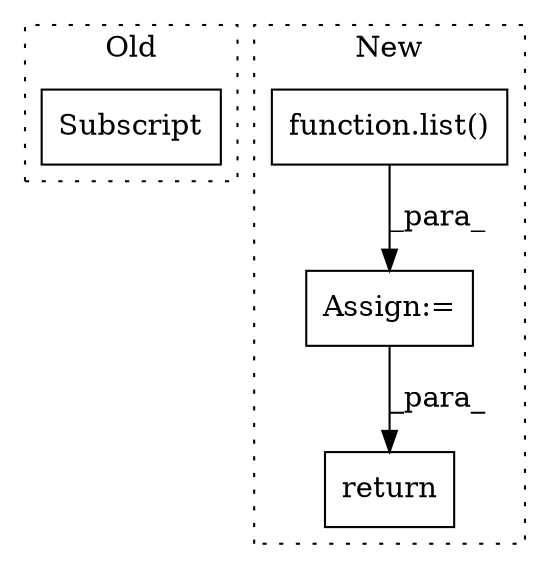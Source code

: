 digraph G {
subgraph cluster0 {
1 [label="Subscript" a="63" s="4701,0" l="17,0" shape="box"];
label = "Old";
style="dotted";
}
subgraph cluster1 {
2 [label="function.list()" a="75" s="5513" l="6" shape="box"];
3 [label="Assign:=" a="68" s="5510" l="3" shape="box"];
4 [label="return" a="93" s="5837" l="7" shape="box"];
label = "New";
style="dotted";
}
2 -> 3 [label="_para_"];
3 -> 4 [label="_para_"];
}